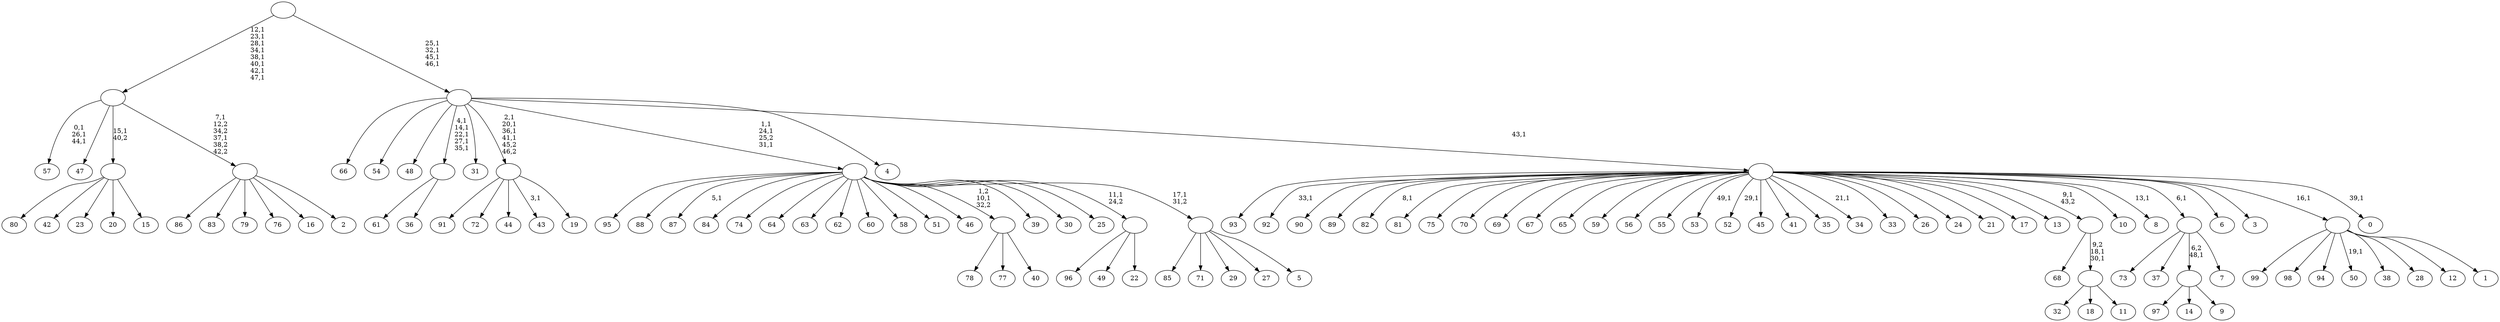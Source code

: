 digraph T {
	150 [label="99"]
	149 [label="98"]
	148 [label="97"]
	147 [label="96"]
	146 [label="95"]
	145 [label="94"]
	144 [label="93"]
	143 [label="92"]
	141 [label="91"]
	140 [label="90"]
	139 [label="89"]
	138 [label="88"]
	137 [label="87"]
	135 [label="86"]
	134 [label="85"]
	133 [label="84"]
	132 [label="83"]
	131 [label="82"]
	129 [label="81"]
	128 [label="80"]
	127 [label="79"]
	126 [label="78"]
	125 [label="77"]
	124 [label="76"]
	123 [label="75"]
	122 [label="74"]
	121 [label="73"]
	120 [label="72"]
	119 [label="71"]
	118 [label="70"]
	117 [label="69"]
	116 [label="68"]
	115 [label="67"]
	114 [label="66"]
	113 [label="65"]
	112 [label="64"]
	111 [label="63"]
	110 [label="62"]
	109 [label="61"]
	108 [label="60"]
	107 [label="59"]
	106 [label="58"]
	105 [label="57"]
	101 [label="56"]
	100 [label="55"]
	99 [label="54"]
	98 [label="53"]
	96 [label="52"]
	94 [label="51"]
	93 [label="50"]
	91 [label="49"]
	90 [label="48"]
	89 [label="47"]
	88 [label="46"]
	87 [label="45"]
	86 [label="44"]
	85 [label="43"]
	83 [label="42"]
	82 [label="41"]
	81 [label="40"]
	80 [label=""]
	79 [label="39"]
	78 [label="38"]
	77 [label="37"]
	76 [label="36"]
	75 [label=""]
	70 [label="35"]
	69 [label="34"]
	67 [label="33"]
	66 [label="32"]
	65 [label="31"]
	64 [label="30"]
	63 [label="29"]
	62 [label="28"]
	61 [label="27"]
	60 [label="26"]
	59 [label="25"]
	58 [label="24"]
	57 [label="23"]
	56 [label="22"]
	55 [label=""]
	54 [label="21"]
	53 [label="20"]
	52 [label="19"]
	51 [label=""]
	47 [label="18"]
	46 [label="17"]
	45 [label="16"]
	44 [label="15"]
	43 [label=""]
	42 [label="14"]
	41 [label="13"]
	40 [label="12"]
	39 [label="11"]
	38 [label=""]
	36 [label=""]
	35 [label="10"]
	34 [label="9"]
	33 [label=""]
	32 [label="8"]
	30 [label="7"]
	29 [label=""]
	28 [label="6"]
	27 [label="5"]
	26 [label=""]
	25 [label=""]
	22 [label="4"]
	21 [label="3"]
	20 [label="2"]
	19 [label=""]
	17 [label=""]
	9 [label="1"]
	8 [label=""]
	7 [label="0"]
	5 [label=""]
	4 [label=""]
	0 [label=""]
	80 -> 126 [label=""]
	80 -> 125 [label=""]
	80 -> 81 [label=""]
	75 -> 109 [label=""]
	75 -> 76 [label=""]
	55 -> 147 [label=""]
	55 -> 91 [label=""]
	55 -> 56 [label=""]
	51 -> 85 [label="3,1"]
	51 -> 141 [label=""]
	51 -> 120 [label=""]
	51 -> 86 [label=""]
	51 -> 52 [label=""]
	43 -> 128 [label=""]
	43 -> 83 [label=""]
	43 -> 57 [label=""]
	43 -> 53 [label=""]
	43 -> 44 [label=""]
	38 -> 66 [label=""]
	38 -> 47 [label=""]
	38 -> 39 [label=""]
	36 -> 38 [label="9,2\n18,1\n30,1"]
	36 -> 116 [label=""]
	33 -> 148 [label=""]
	33 -> 42 [label=""]
	33 -> 34 [label=""]
	29 -> 121 [label=""]
	29 -> 77 [label=""]
	29 -> 33 [label="6,2\n48,1"]
	29 -> 30 [label=""]
	26 -> 134 [label=""]
	26 -> 119 [label=""]
	26 -> 63 [label=""]
	26 -> 61 [label=""]
	26 -> 27 [label=""]
	25 -> 137 [label="5,1"]
	25 -> 146 [label=""]
	25 -> 138 [label=""]
	25 -> 133 [label=""]
	25 -> 122 [label=""]
	25 -> 112 [label=""]
	25 -> 111 [label=""]
	25 -> 110 [label=""]
	25 -> 108 [label=""]
	25 -> 106 [label=""]
	25 -> 94 [label=""]
	25 -> 88 [label=""]
	25 -> 80 [label="1,2\n10,1\n32,2"]
	25 -> 79 [label=""]
	25 -> 64 [label=""]
	25 -> 59 [label=""]
	25 -> 55 [label="11,1\n24,2"]
	25 -> 26 [label="17,1\n31,2"]
	19 -> 135 [label=""]
	19 -> 132 [label=""]
	19 -> 127 [label=""]
	19 -> 124 [label=""]
	19 -> 45 [label=""]
	19 -> 20 [label=""]
	17 -> 19 [label="7,1\n12,2\n34,2\n37,1\n38,2\n42,2"]
	17 -> 105 [label="0,1\n26,1\n44,1"]
	17 -> 89 [label=""]
	17 -> 43 [label="15,1\n40,2"]
	8 -> 93 [label="19,1"]
	8 -> 150 [label=""]
	8 -> 149 [label=""]
	8 -> 145 [label=""]
	8 -> 78 [label=""]
	8 -> 62 [label=""]
	8 -> 40 [label=""]
	8 -> 9 [label=""]
	5 -> 7 [label="39,1"]
	5 -> 32 [label="13,1"]
	5 -> 69 [label="21,1"]
	5 -> 96 [label="29,1"]
	5 -> 98 [label="49,1"]
	5 -> 131 [label="8,1"]
	5 -> 143 [label="33,1"]
	5 -> 144 [label=""]
	5 -> 140 [label=""]
	5 -> 139 [label=""]
	5 -> 129 [label=""]
	5 -> 123 [label=""]
	5 -> 118 [label=""]
	5 -> 117 [label=""]
	5 -> 115 [label=""]
	5 -> 113 [label=""]
	5 -> 107 [label=""]
	5 -> 101 [label=""]
	5 -> 100 [label=""]
	5 -> 87 [label=""]
	5 -> 82 [label=""]
	5 -> 70 [label=""]
	5 -> 67 [label=""]
	5 -> 60 [label=""]
	5 -> 58 [label=""]
	5 -> 54 [label=""]
	5 -> 46 [label=""]
	5 -> 41 [label=""]
	5 -> 36 [label="9,1\n43,2"]
	5 -> 35 [label=""]
	5 -> 29 [label="6,1"]
	5 -> 28 [label=""]
	5 -> 21 [label=""]
	5 -> 8 [label="16,1"]
	4 -> 25 [label="1,1\n24,1\n25,2\n31,1"]
	4 -> 51 [label="2,1\n20,1\n36,1\n41,1\n45,2\n46,2"]
	4 -> 75 [label="4,1\n14,1\n22,1\n27,1\n35,1"]
	4 -> 114 [label=""]
	4 -> 99 [label=""]
	4 -> 90 [label=""]
	4 -> 65 [label=""]
	4 -> 22 [label=""]
	4 -> 5 [label="43,1"]
	0 -> 4 [label="25,1\n32,1\n45,1\n46,1"]
	0 -> 17 [label="12,1\n23,1\n28,1\n34,1\n38,1\n40,1\n42,1\n47,1"]
}
